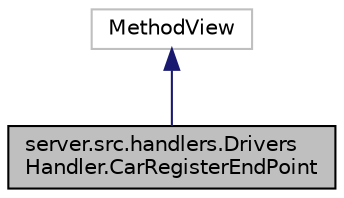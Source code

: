 digraph "server.src.handlers.DriversHandler.CarRegisterEndPoint"
{
  edge [fontname="Helvetica",fontsize="10",labelfontname="Helvetica",labelfontsize="10"];
  node [fontname="Helvetica",fontsize="10",shape=record];
  Node1 [label="server.src.handlers.Drivers\lHandler.CarRegisterEndPoint",height=0.2,width=0.4,color="black", fillcolor="grey75", style="filled", fontcolor="black"];
  Node2 -> Node1 [dir="back",color="midnightblue",fontsize="10",style="solid"];
  Node2 [label="MethodView",height=0.2,width=0.4,color="grey75", fillcolor="white", style="filled"];
}
